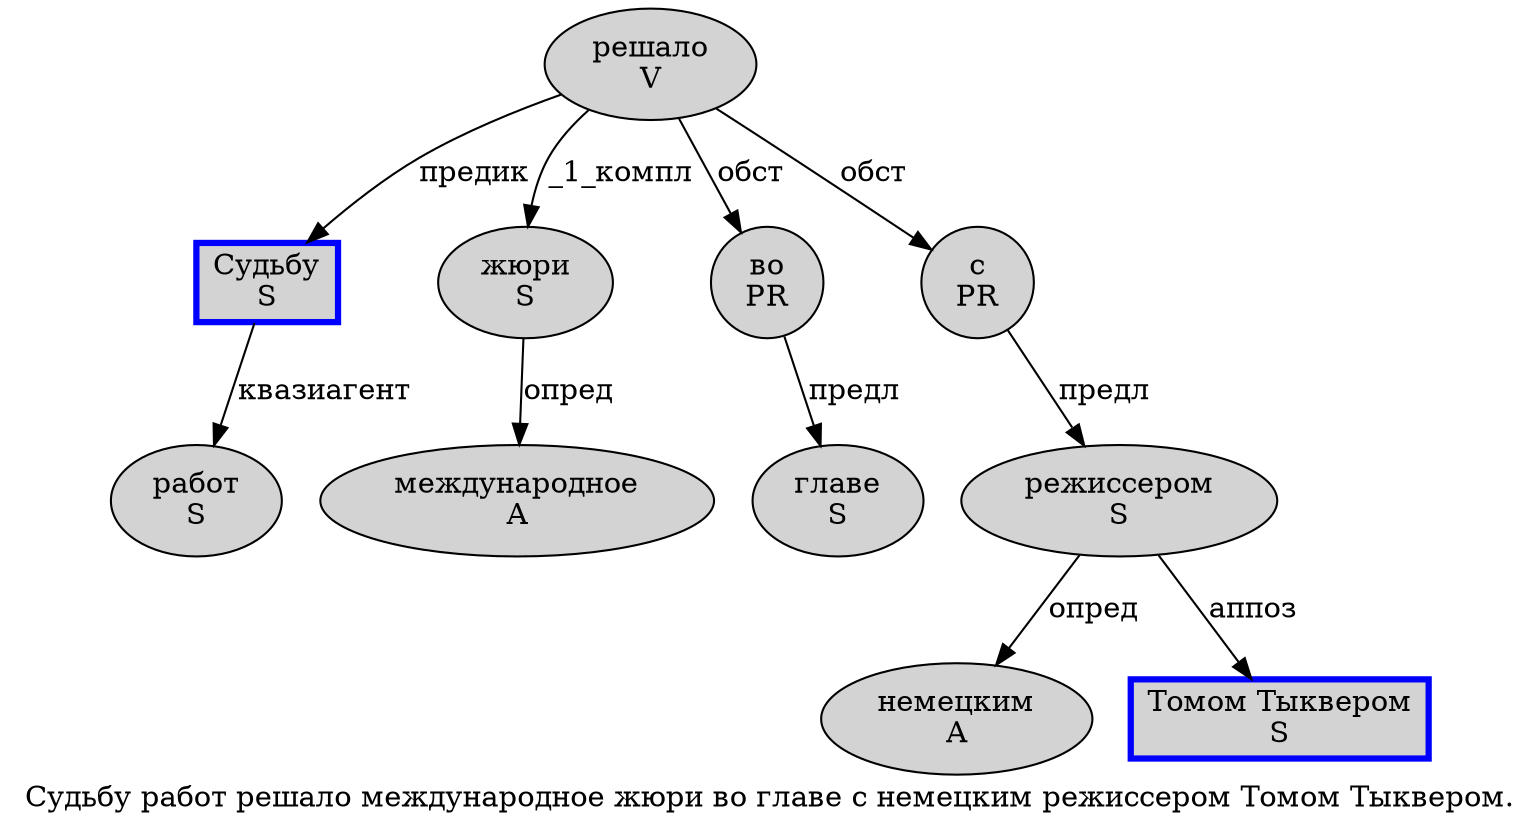 digraph SENTENCE_1477 {
	graph [label="Судьбу работ решало международное жюри во главе с немецким режиссером Томом Тыквером."]
	node [style=filled]
		0 [label="Судьбу
S" color=blue fillcolor=lightgray penwidth=3 shape=box]
		1 [label="работ
S" color="" fillcolor=lightgray penwidth=1 shape=ellipse]
		2 [label="решало
V" color="" fillcolor=lightgray penwidth=1 shape=ellipse]
		3 [label="международное
A" color="" fillcolor=lightgray penwidth=1 shape=ellipse]
		4 [label="жюри
S" color="" fillcolor=lightgray penwidth=1 shape=ellipse]
		5 [label="во
PR" color="" fillcolor=lightgray penwidth=1 shape=ellipse]
		6 [label="главе
S" color="" fillcolor=lightgray penwidth=1 shape=ellipse]
		7 [label="с
PR" color="" fillcolor=lightgray penwidth=1 shape=ellipse]
		8 [label="немецким
A" color="" fillcolor=lightgray penwidth=1 shape=ellipse]
		9 [label="режиссером
S" color="" fillcolor=lightgray penwidth=1 shape=ellipse]
		10 [label="Томом Тыквером
S" color=blue fillcolor=lightgray penwidth=3 shape=box]
			9 -> 8 [label="опред"]
			9 -> 10 [label="аппоз"]
			2 -> 0 [label="предик"]
			2 -> 4 [label="_1_компл"]
			2 -> 5 [label="обст"]
			2 -> 7 [label="обст"]
			4 -> 3 [label="опред"]
			0 -> 1 [label="квазиагент"]
			7 -> 9 [label="предл"]
			5 -> 6 [label="предл"]
}